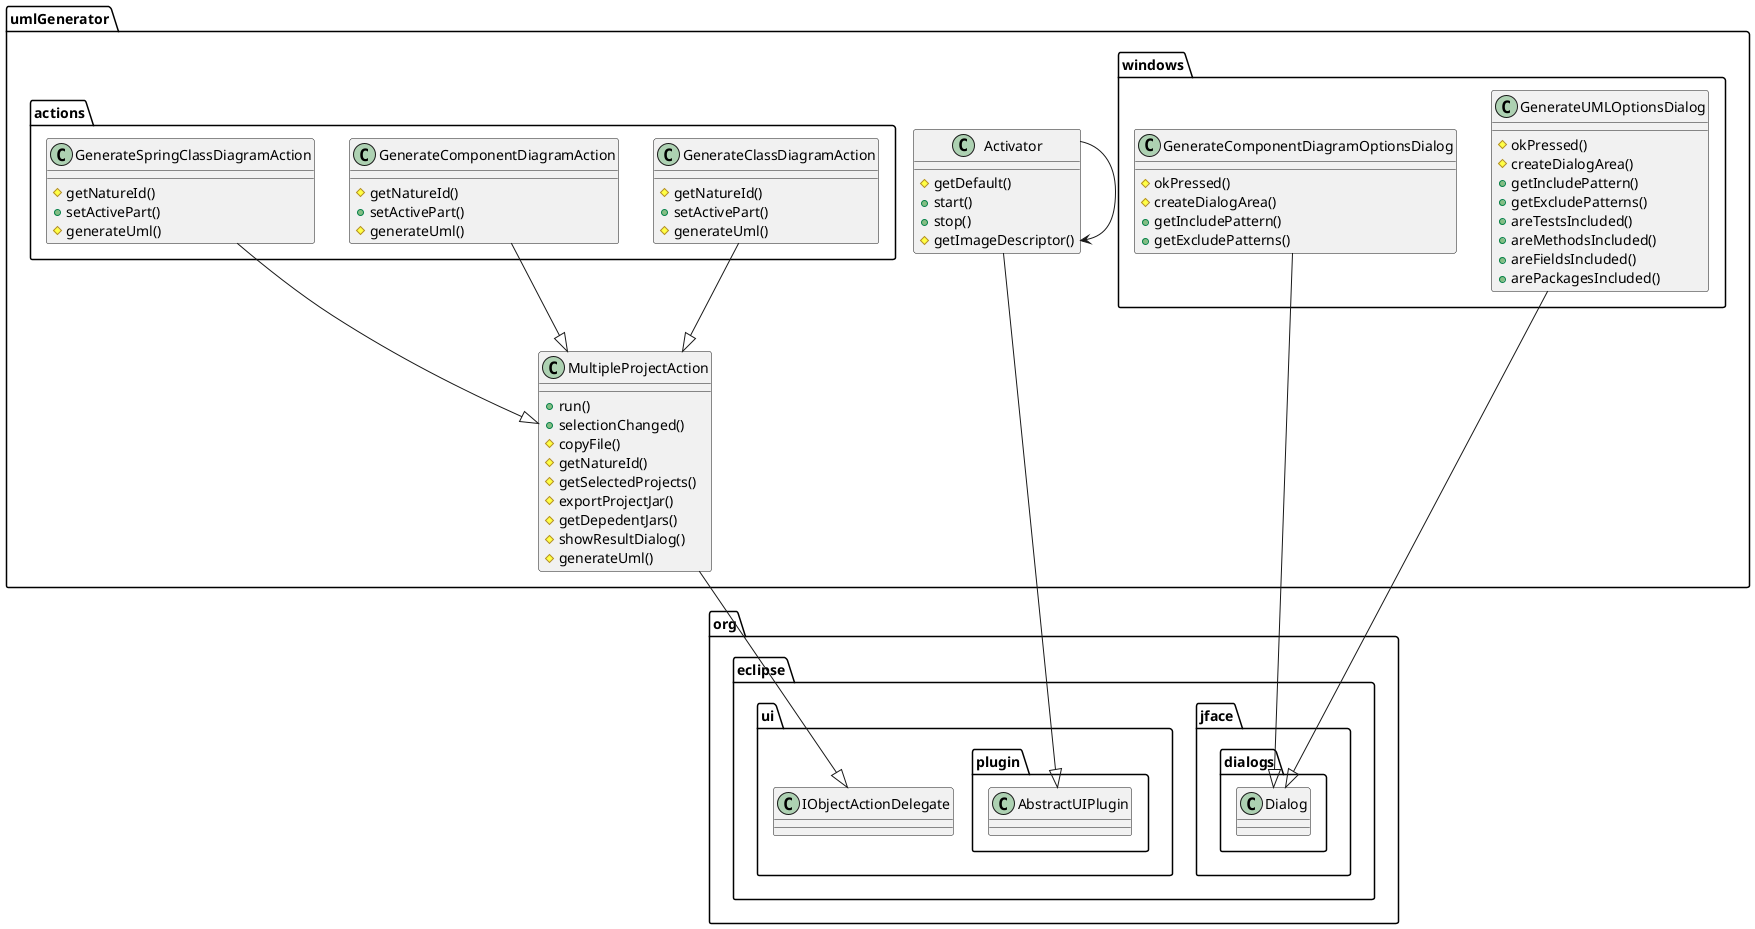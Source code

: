 @startuml
 class umlGenerator.Activator{
 # getDefault()
 + start()
 + stop()
 # getImageDescriptor()
}
umlGenerator.Activator --|> org.eclipse.ui.plugin.AbstractUIPlugin
umlGenerator.Activator --> umlGenerator.Activator

 class umlGenerator.MultipleProjectAction{
 + run()
 + selectionChanged()
 # copyFile()
 # getNatureId()
 # getSelectedProjects()
 # exportProjectJar()
 # getDepedentJars()
 # showResultDialog()
 # generateUml()
}
umlGenerator.MultipleProjectAction --|> org.eclipse.ui.IObjectActionDelegate

 class umlGenerator.actions.GenerateClassDiagramAction{
 # getNatureId()
 + setActivePart()
 # generateUml()
}
umlGenerator.actions.GenerateClassDiagramAction --|> umlGenerator.MultipleProjectAction

 class umlGenerator.actions.GenerateComponentDiagramAction{
 # getNatureId()
 + setActivePart()
 # generateUml()
}
umlGenerator.actions.GenerateComponentDiagramAction --|> umlGenerator.MultipleProjectAction

 class umlGenerator.actions.GenerateSpringClassDiagramAction{
 # getNatureId()
 + setActivePart()
 # generateUml()
}
umlGenerator.actions.GenerateSpringClassDiagramAction --|> umlGenerator.MultipleProjectAction

 class umlGenerator.windows.GenerateComponentDiagramOptionsDialog{
 # okPressed()
 # createDialogArea()
 + getIncludePattern()
 + getExcludePatterns()
}
umlGenerator.windows.GenerateComponentDiagramOptionsDialog --|> org.eclipse.jface.dialogs.Dialog

 class umlGenerator.windows.GenerateUMLOptionsDialog{
 # okPressed()
 # createDialogArea()
 + getIncludePattern()
 + getExcludePatterns()
 + areTestsIncluded()
 + areMethodsIncluded()
 + areFieldsIncluded()
 + arePackagesIncluded()
}
umlGenerator.windows.GenerateUMLOptionsDialog --|> org.eclipse.jface.dialogs.Dialog

@enduml
